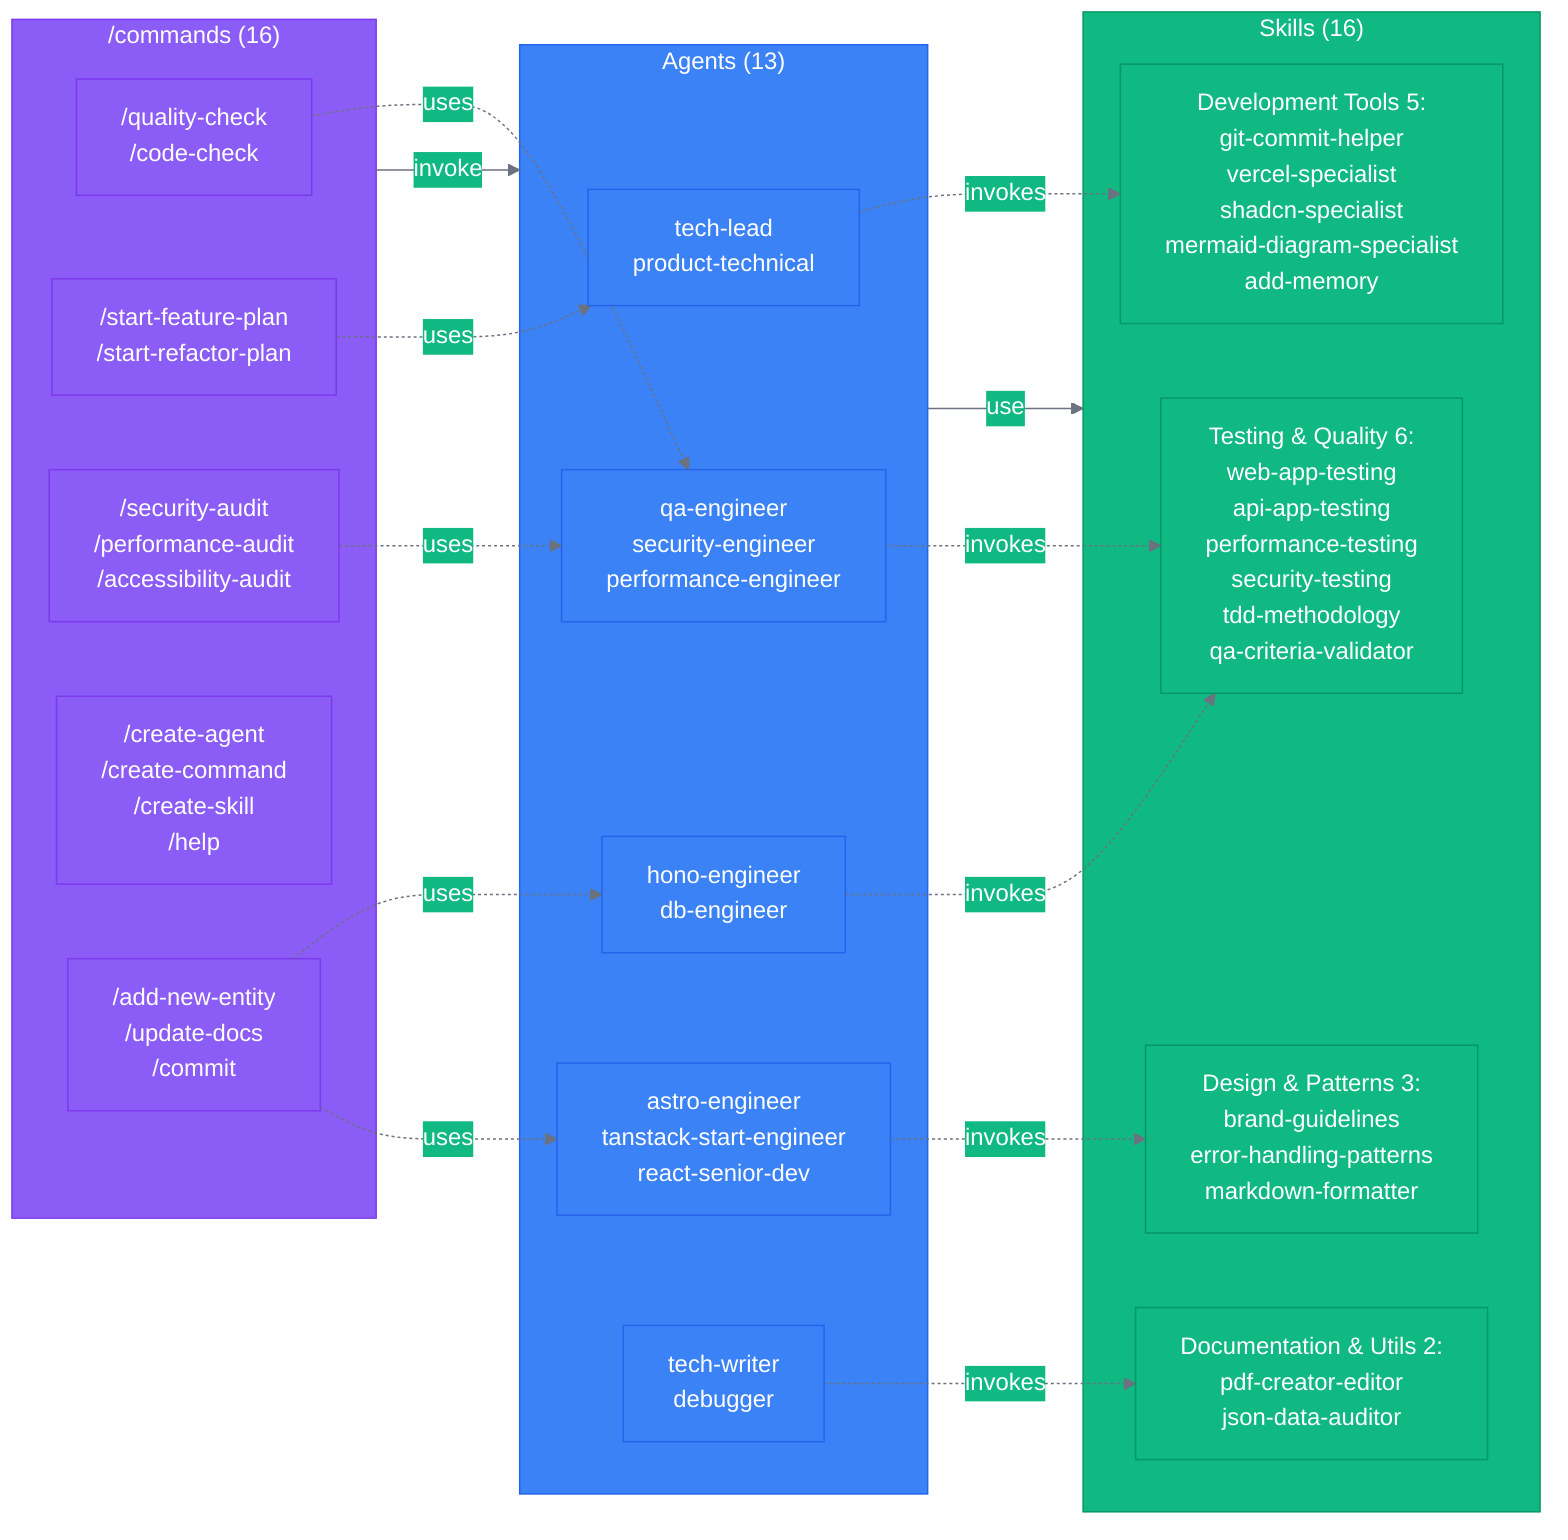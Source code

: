 %%{init: {'theme':'base', 'themeVariables': {'primaryColor':'#3B82F6','primaryTextColor':'#fff','primaryBorderColor':'#2563EB','lineColor':'#6B7280','secondaryColor':'#10B981','tertiaryColor':'#F59E0B'}}}%%
flowchart LR
    %% Commands Layer
    subgraph Commands ["/commands (16)"]
        direction TB
        QualityCmd["/quality-check<br/>/code-check"]
        PlanningCmd["/start-feature-plan<br/>/start-refactor-plan"]
        AuditCmd["/security-audit<br/>/performance-audit<br/>/accessibility-audit"]
        MetaCmd["/create-agent<br/>/create-command<br/>/create-skill<br/>/help"]
        DevCmd["/add-new-entity<br/>/update-docs<br/>/commit"]
    end
    
    %% Agents Layer
    subgraph Agents ["Agents (13)"]
        direction TB
        LeadAgents[tech-lead<br/>product-technical]
        BackendAgents[hono-engineer<br/>db-engineer]
        FrontendAgents[astro-engineer<br/>tanstack-start-engineer<br/>react-senior-dev]
        QualityAgents[qa-engineer<br/>security-engineer<br/>performance-engineer]
        SupportAgents[tech-writer<br/>debugger]
    end
    
    %% Skills Layer
    subgraph Skills ["Skills (16)"]
        direction TB
        TestingSkills[Testing & Quality 6:<br/>web-app-testing<br/>api-app-testing<br/>performance-testing<br/>security-testing<br/>tdd-methodology<br/>qa-criteria-validator]
        DevSkills[Development Tools 5:<br/>git-commit-helper<br/>vercel-specialist<br/>shadcn-specialist<br/>mermaid-diagram-specialist<br/>add-memory]
        DesignSkills[Design & Patterns 3:<br/>brand-guidelines<br/>error-handling-patterns<br/>markdown-formatter]
        UtilSkills[Documentation & Utils 2:<br/>pdf-creator-editor<br/>json-data-auditor]
    end
    
    %% Relationships
    Commands -->|invoke| Agents
    Agents -->|use| Skills
    
    QualityCmd -.->|uses| QualityAgents
    PlanningCmd -.->|uses| LeadAgents
    AuditCmd -.->|uses| QualityAgents
    DevCmd -.->|uses| BackendAgents
    DevCmd -.->|uses| FrontendAgents
    
    LeadAgents -.->|invokes| DevSkills
    BackendAgents -.->|invokes| TestingSkills
    FrontendAgents -.->|invokes| DesignSkills
    QualityAgents -.->|invokes| TestingSkills
    SupportAgents -.->|invokes| UtilSkills
    
    classDef commandClass fill:#8B5CF6,stroke:#7C3AED,color:#fff
    classDef agentClass fill:#3B82F6,stroke:#2563EB,color:#fff
    classDef skillClass fill:#10B981,stroke:#059669,color:#fff
    
    class Commands,QualityCmd,PlanningCmd,AuditCmd,MetaCmd,DevCmd commandClass
    class Agents,LeadAgents,BackendAgents,FrontendAgents,QualityAgents,SupportAgents agentClass
    class Skills,TestingSkills,DevSkills,DesignSkills,UtilSkills skillClass